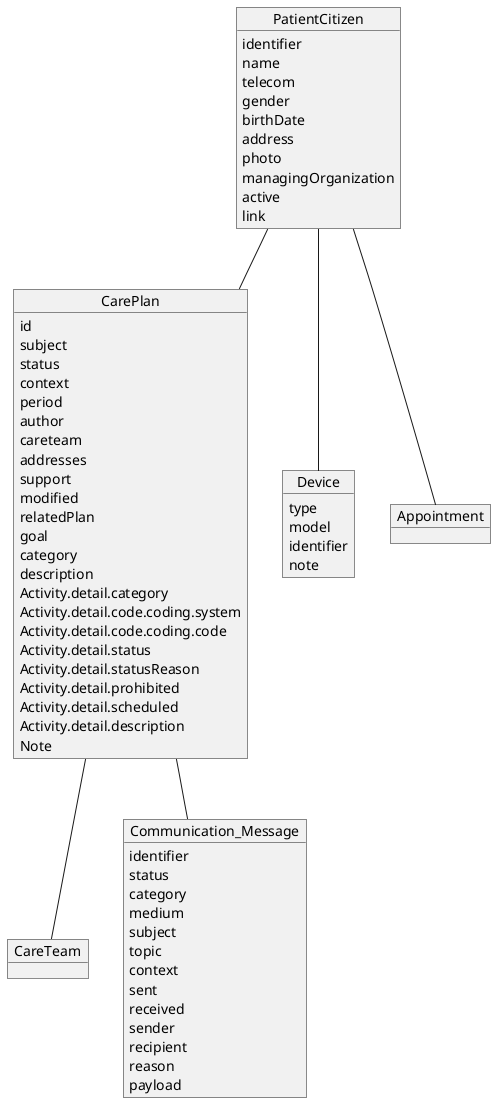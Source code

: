 @startuml
object PatientCitizen{
    identifier
    name
    telecom
    gender
    birthDate
    address
    photo
    managingOrganization
    active
    link
}

object CareTeam{
}

object CarePlan{
    id
    subject
    status
    context
    period
    author
    careteam
    addresses
    support
    modified
    relatedPlan
    goal
    category
    description
    Activity.detail.category
    Activity.detail.code.coding.system
    Activity.detail.code.coding.code
    Activity.detail.status
    Activity.detail.statusReason
    Activity.detail.prohibited
    Activity.detail.scheduled
    Activity.detail.description
    Note
}


object Communication_Message{
    identifier
    status
    category
    medium
    subject
    topic
    context
    sent
    received
    sender
    recipient
    reason
    payload    
}

object Device{
    type
    model
    identifier
    note
}

object Appointment{
}

PatientCitizen -- Device
PatientCitizen -- Appointment

PatientCitizen -- CarePlan

CarePlan -- CareTeam
CarePlan -- Communication_Message
@enduml
